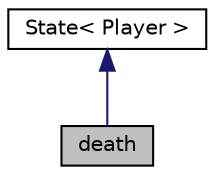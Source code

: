 digraph "death"
{
 // LATEX_PDF_SIZE
  edge [fontname="Helvetica",fontsize="10",labelfontname="Helvetica",labelfontsize="10"];
  node [fontname="Helvetica",fontsize="10",shape=record];
  Node1 [label="death",height=0.2,width=0.4,color="black", fillcolor="grey75", style="filled", fontcolor="black",tooltip="A derived class that inherits from the state class. Represents the death state of the Player FSM."];
  Node2 -> Node1 [dir="back",color="midnightblue",fontsize="10",style="solid"];
  Node2 [label="State\< Player \>",height=0.2,width=0.4,color="black", fillcolor="white", style="filled",URL="$class_state.html",tooltip=" "];
}
